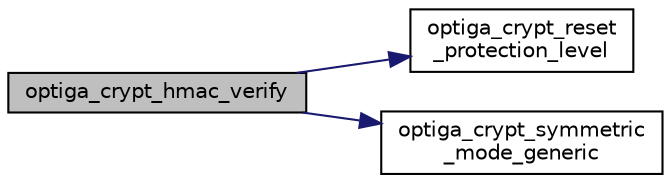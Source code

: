 digraph "optiga_crypt_hmac_verify"
{
 // LATEX_PDF_SIZE
  edge [fontname="Helvetica",fontsize="10",labelfontname="Helvetica",labelfontsize="10"];
  node [fontname="Helvetica",fontsize="10",shape=record];
  rankdir="LR";
  Node1 [label="optiga_crypt_hmac_verify",height=0.2,width=0.4,color="black", fillcolor="grey75", style="filled", fontcolor="black",tooltip="Performs the HMAC verification for the provided authorization value using OPTIGA."];
  Node1 -> Node2 [color="midnightblue",fontsize="10",style="solid",fontname="Helvetica"];
  Node2 [label="optiga_crypt_reset\l_protection_level",height=0.2,width=0.4,color="black", fillcolor="white", style="filled",URL="$d6/dbe/optiga__crypt_8c.html#a96508da88bfa3e75f67a66cc29765723",tooltip=" "];
  Node1 -> Node3 [color="midnightblue",fontsize="10",style="solid",fontname="Helvetica"];
  Node3 [label="optiga_crypt_symmetric\l_mode_generic",height=0.2,width=0.4,color="black", fillcolor="white", style="filled",URL="$d6/dbe/optiga__crypt_8c.html#a1d90fafb934b38cc36d819ed93568907",tooltip=" "];
}
